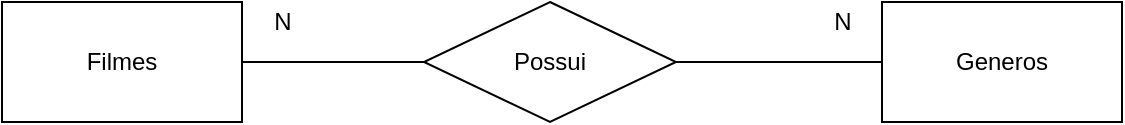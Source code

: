 <mxfile version="14.4.2" type="device"><diagram id="uhxmoMhhKZtsDshtBZAB" name="Page-1"><mxGraphModel dx="942" dy="557" grid="1" gridSize="10" guides="1" tooltips="1" connect="1" arrows="1" fold="1" page="1" pageScale="1" pageWidth="827" pageHeight="1169" math="0" shadow="0"><root><mxCell id="0"/><mxCell id="1" parent="0"/><mxCell id="kQS3cLWr_2UgF1yxcFW7-4" style="edgeStyle=orthogonalEdgeStyle;rounded=0;orthogonalLoop=1;jettySize=auto;html=1;entryX=0;entryY=0.5;entryDx=0;entryDy=0;endArrow=none;endFill=0;" edge="1" parent="1" source="kQS3cLWr_2UgF1yxcFW7-1" target="kQS3cLWr_2UgF1yxcFW7-2"><mxGeometry relative="1" as="geometry"><Array as="points"><mxPoint x="351" y="190"/><mxPoint x="351" y="190"/></Array></mxGeometry></mxCell><mxCell id="kQS3cLWr_2UgF1yxcFW7-1" value="Filmes" style="rounded=0;whiteSpace=wrap;html=1;" vertex="1" parent="1"><mxGeometry x="140" y="160" width="120" height="60" as="geometry"/></mxCell><mxCell id="kQS3cLWr_2UgF1yxcFW7-2" value="Possui" style="rhombus;whiteSpace=wrap;html=1;" vertex="1" parent="1"><mxGeometry x="351" y="160" width="126" height="60" as="geometry"/></mxCell><mxCell id="kQS3cLWr_2UgF1yxcFW7-5" style="edgeStyle=orthogonalEdgeStyle;rounded=0;orthogonalLoop=1;jettySize=auto;html=1;entryX=1;entryY=0.5;entryDx=0;entryDy=0;endArrow=none;endFill=0;" edge="1" parent="1" source="kQS3cLWr_2UgF1yxcFW7-3" target="kQS3cLWr_2UgF1yxcFW7-2"><mxGeometry relative="1" as="geometry"/></mxCell><mxCell id="kQS3cLWr_2UgF1yxcFW7-3" value="Generos" style="rounded=0;whiteSpace=wrap;html=1;" vertex="1" parent="1"><mxGeometry x="580" y="160" width="120" height="60" as="geometry"/></mxCell><mxCell id="kQS3cLWr_2UgF1yxcFW7-6" value="N" style="text;html=1;align=center;verticalAlign=middle;resizable=0;points=[];autosize=1;" vertex="1" parent="1"><mxGeometry x="270" y="160" width="20" height="20" as="geometry"/></mxCell><mxCell id="kQS3cLWr_2UgF1yxcFW7-7" value="N" style="text;html=1;align=center;verticalAlign=middle;resizable=0;points=[];autosize=1;" vertex="1" parent="1"><mxGeometry x="550" y="160" width="20" height="20" as="geometry"/></mxCell></root></mxGraphModel></diagram></mxfile>